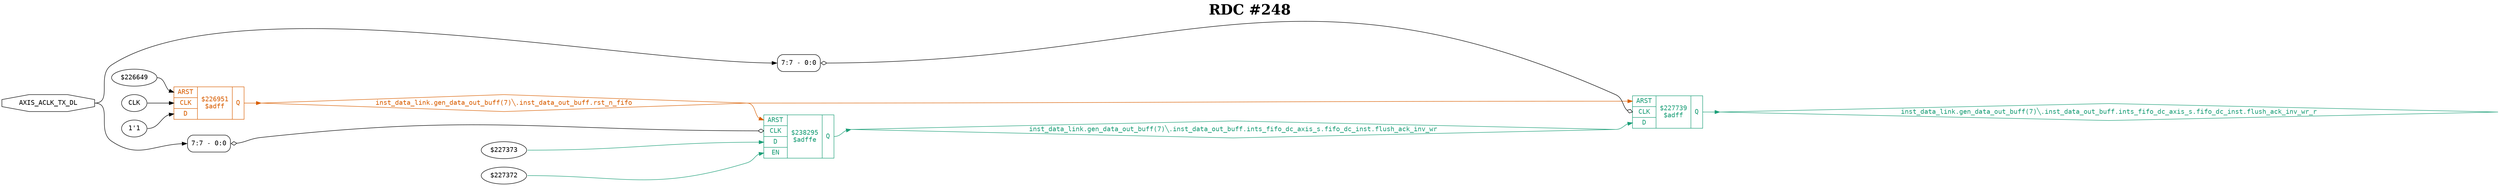digraph "spacefibre_light_top" {
label=<<b>RDC #248</b>>;
labelloc="t"
fontsize="30"
node ["fontname"="Courier"]
edge ["fontname"="Courier"]
rankdir="LR";
remincross=true;
n1 [ shape=octagon, label="AXIS_ACLK_TX_DL", color="black", fontcolor="black", href="/src/ip_spacefibre_light_top/spacefibre_light_top.vhd#58" ];
n2 [ shape=diamond, label="inst_data_link.gen_data_out_buff(7)&#9586;.inst_data_out_buff.ints_fifo_dc_axis_s.fifo_dc_inst.flush_ack_inv_wr", colorscheme="dark28", color="1", fontcolor="1", href="/src/ip/fifo_dc/fifo_dc.vhd#115" ];
n3 [ shape=diamond, label="inst_data_link.gen_data_out_buff(7)&#9586;.inst_data_out_buff.ints_fifo_dc_axis_s.fifo_dc_inst.flush_ack_inv_wr_r", colorscheme="dark28", color="1", fontcolor="1", href="/src/ip/fifo_dc/fifo_dc.vhd#116" ];
n4 [ shape=diamond, label="inst_data_link.gen_data_out_buff(7)&#9586;.inst_data_out_buff.rst_n_fifo", colorscheme="dark28", color="2", fontcolor="2", href="/src/module_data_link/data_out_buf.vhd#165" ];
{ rank="source"; n1;}
{ rank="sink";}
v1 [ label="$227373" ];
v2 [ label="$227372" ];
c10 [ shape=record, label="{{<p5> ARST|<p6> CLK|<p7> D|<p8> EN}|$238295\n$adffe|{<p9> Q}}", colorscheme="dark28", color="1", fontcolor="1" , href="/src/ip/fifo_dc/fifo_dc.vhd#199"  ];
x0 [ shape=record, style=rounded, label="<s0> 7:7 - 0:0 ", color="black", fontcolor="black" ];
x0:e -> c10:p6:w [arrowhead=odiamond, arrowtail=odiamond, dir=both, color="black", fontcolor="black", label=""];
v3 [ label="$226649" ];
v4 [ label="CLK" ];
v5 [ label="1'1" ];
c11 [ shape=record, label="{{<p5> ARST|<p6> CLK|<p7> D}|$226951\n$adff|{<p9> Q}}", colorscheme="dark28", color="2", fontcolor="2" , href="/src/module_data_link/data_out_buf.vhd#225"  ];
c12 [ shape=record, label="{{<p5> ARST|<p6> CLK|<p7> D}|$227739\n$adff|{<p9> Q}}", colorscheme="dark28", color="1", fontcolor="1" , href="/src/ip/fifo_dc/fifo_dc.vhd#440"  ];
x6 [ shape=record, style=rounded, label="<s0> 7:7 - 0:0 ", color="black", fontcolor="black" ];
x6:e -> c12:p6:w [arrowhead=odiamond, arrowtail=odiamond, dir=both, color="black", fontcolor="black", label=""];
n1:e -> x0:s0:w [color="black", fontcolor="black", label=""];
n1:e -> x6:s0:w [color="black", fontcolor="black", label=""];
c10:p9:e -> n2:w [colorscheme="dark28", color="1", fontcolor="1", label=""];
n2:e -> c12:p7:w [colorscheme="dark28", color="1", fontcolor="1", label=""];
c12:p9:e -> n3:w [colorscheme="dark28", color="1", fontcolor="1", label=""];
c11:p9:e -> n4:w [colorscheme="dark28", color="2", fontcolor="2", label=""];
n4:e -> c10:p5:w [colorscheme="dark28", color="2", fontcolor="2", label=""];
n4:e -> c12:p5:w [colorscheme="dark28", color="2", fontcolor="2", label=""];
v1:e -> c10:p7:w [colorscheme="dark28", color="1", fontcolor="1", label=""];
v2:e -> c10:p8:w [colorscheme="dark28", color="1", fontcolor="1", label=""];
v3:e -> c11:p5:w [color="black", fontcolor="black", label=""];
v4:e -> c11:p6:w [color="black", fontcolor="black", label=""];
v5:e -> c11:p7:w [color="black", fontcolor="black", label=""];
}

